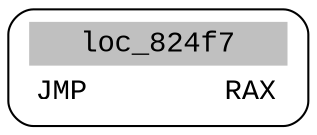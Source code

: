 digraph asm_graph {
1941 [
shape="Mrecord" fontname="Courier New"label =<<table border="0" cellborder="0" cellpadding="3"><tr><td align="center" colspan="2" bgcolor="grey">loc_824f7</td></tr><tr><td align="left">JMP        RAX</td></tr></table>> ];
}